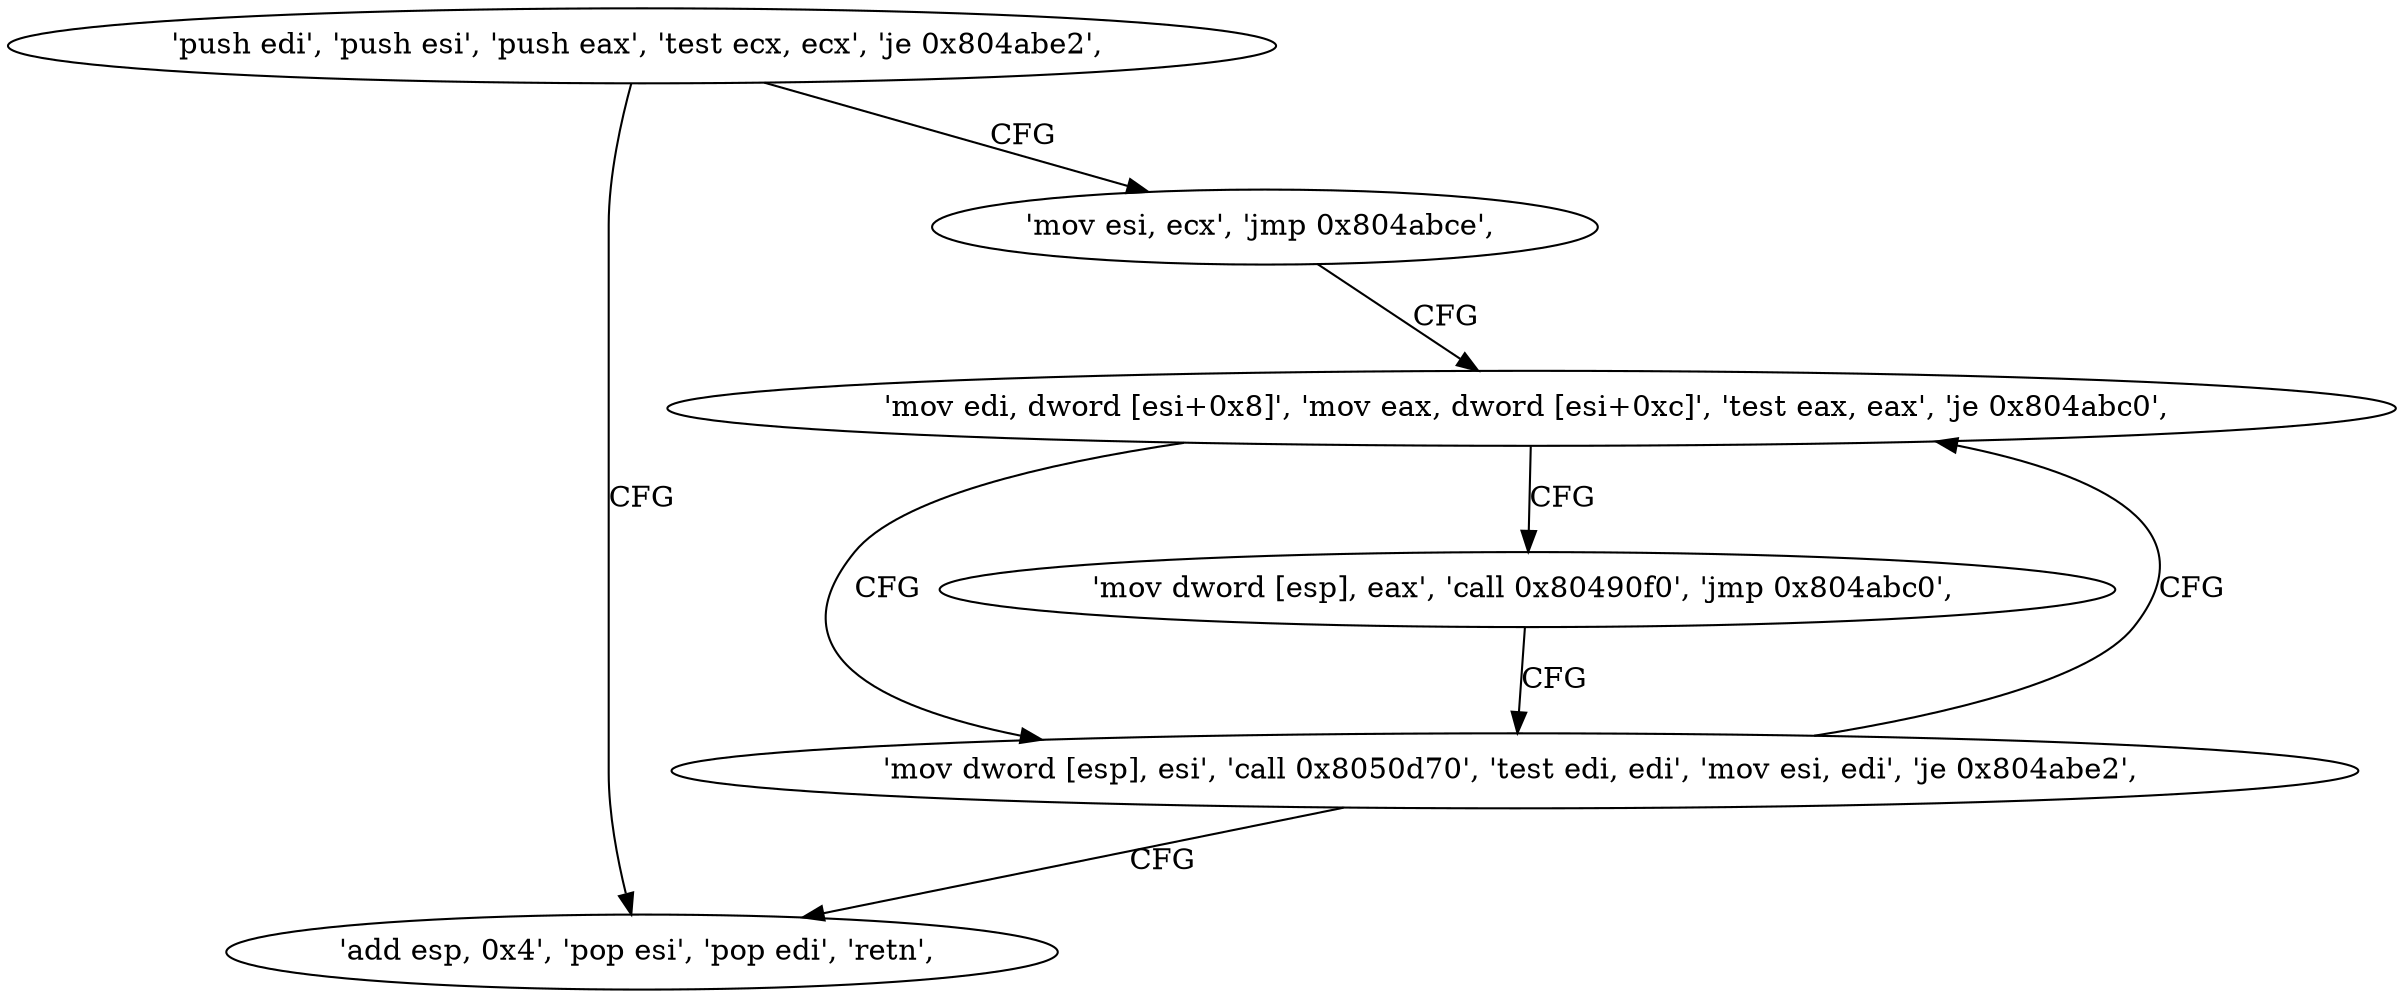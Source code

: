 digraph "func" {
"134523824" [label = "'push edi', 'push esi', 'push eax', 'test ecx, ecx', 'je 0x804abe2', " ]
"134523874" [label = "'add esp, 0x4', 'pop esi', 'pop edi', 'retn', " ]
"134523831" [label = "'mov esi, ecx', 'jmp 0x804abce', " ]
"134523854" [label = "'mov edi, dword [esi+0x8]', 'mov eax, dword [esi+0xc]', 'test eax, eax', 'je 0x804abc0', " ]
"134523840" [label = "'mov dword [esp], esi', 'call 0x8050d70', 'test edi, edi', 'mov esi, edi', 'je 0x804abe2', " ]
"134523864" [label = "'mov dword [esp], eax', 'call 0x80490f0', 'jmp 0x804abc0', " ]
"134523824" -> "134523874" [ label = "CFG" ]
"134523824" -> "134523831" [ label = "CFG" ]
"134523831" -> "134523854" [ label = "CFG" ]
"134523854" -> "134523840" [ label = "CFG" ]
"134523854" -> "134523864" [ label = "CFG" ]
"134523840" -> "134523874" [ label = "CFG" ]
"134523840" -> "134523854" [ label = "CFG" ]
"134523864" -> "134523840" [ label = "CFG" ]
}
